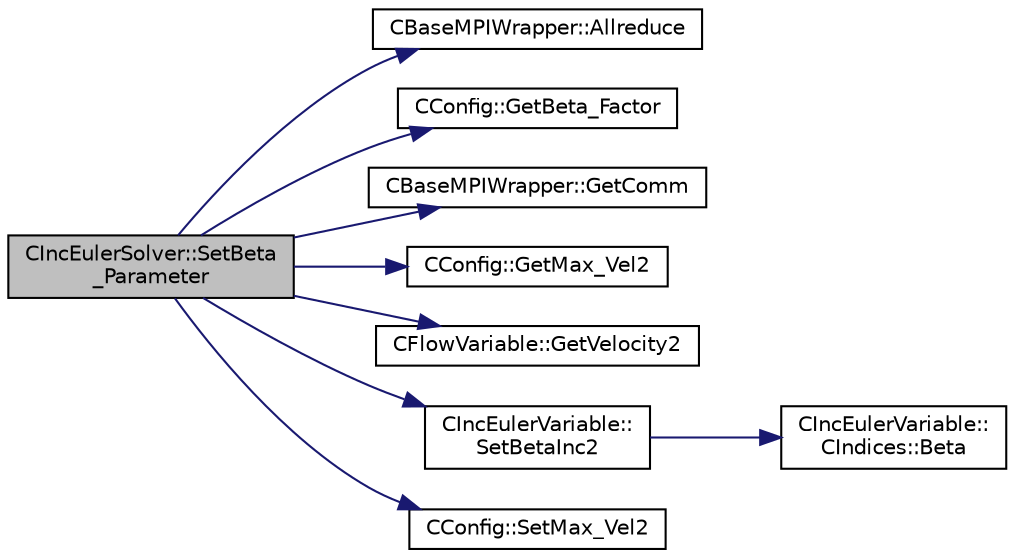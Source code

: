 digraph "CIncEulerSolver::SetBeta_Parameter"
{
 // LATEX_PDF_SIZE
  edge [fontname="Helvetica",fontsize="10",labelfontname="Helvetica",labelfontsize="10"];
  node [fontname="Helvetica",fontsize="10",shape=record];
  rankdir="LR";
  Node1 [label="CIncEulerSolver::SetBeta\l_Parameter",height=0.2,width=0.4,color="black", fillcolor="grey75", style="filled", fontcolor="black",tooltip="Update the Beta parameter for the incompressible preconditioner."];
  Node1 -> Node2 [color="midnightblue",fontsize="10",style="solid",fontname="Helvetica"];
  Node2 [label="CBaseMPIWrapper::Allreduce",height=0.2,width=0.4,color="black", fillcolor="white", style="filled",URL="$classCBaseMPIWrapper.html#a381d4b3738c09d92ee1ae9f89715b541",tooltip=" "];
  Node1 -> Node3 [color="midnightblue",fontsize="10",style="solid",fontname="Helvetica"];
  Node3 [label="CConfig::GetBeta_Factor",height=0.2,width=0.4,color="black", fillcolor="white", style="filled",URL="$classCConfig.html#ad67542407d98a2237251dd36c03b03d2",tooltip="Get the epsilon^2 multiplier for Beta in the incompressible preconditioner."];
  Node1 -> Node4 [color="midnightblue",fontsize="10",style="solid",fontname="Helvetica"];
  Node4 [label="CBaseMPIWrapper::GetComm",height=0.2,width=0.4,color="black", fillcolor="white", style="filled",URL="$classCBaseMPIWrapper.html#a8154391fc3522954802889d81d4ef5da",tooltip=" "];
  Node1 -> Node5 [color="midnightblue",fontsize="10",style="solid",fontname="Helvetica"];
  Node5 [label="CConfig::GetMax_Vel2",height=0.2,width=0.4,color="black", fillcolor="white", style="filled",URL="$classCConfig.html#ad58ef471e9cfa3ac076a83b4811f85b3",tooltip="Get the maximum velocity^2 in the domain for the incompressible preconditioner."];
  Node1 -> Node6 [color="midnightblue",fontsize="10",style="solid",fontname="Helvetica"];
  Node6 [label="CFlowVariable::GetVelocity2",height=0.2,width=0.4,color="black", fillcolor="white", style="filled",URL="$classCFlowVariable.html#a05985b673db2741ecca6077bf6687089",tooltip="Get the squared norm of the velocity."];
  Node1 -> Node7 [color="midnightblue",fontsize="10",style="solid",fontname="Helvetica"];
  Node7 [label="CIncEulerVariable::\lSetBetaInc2",height=0.2,width=0.4,color="black", fillcolor="white", style="filled",URL="$classCIncEulerVariable.html#a6b46af3312443d36615a84c0e3425194",tooltip="Set the value of the beta coeffient for incompressible flows."];
  Node7 -> Node8 [color="midnightblue",fontsize="10",style="solid",fontname="Helvetica"];
  Node8 [label="CIncEulerVariable::\lCIndices::Beta",height=0.2,width=0.4,color="black", fillcolor="white", style="filled",URL="$structCIncEulerVariable_1_1CIndices.html#a69f0c865a98ba0fe2eff6a1947e32698",tooltip=" "];
  Node1 -> Node9 [color="midnightblue",fontsize="10",style="solid",fontname="Helvetica"];
  Node9 [label="CConfig::SetMax_Vel2",height=0.2,width=0.4,color="black", fillcolor="white", style="filled",URL="$classCConfig.html#aee462e868b4c14e214d71538c28b12d8",tooltip="Set the maximum velocity^2 in the domain for the incompressible preconditioner."];
}
